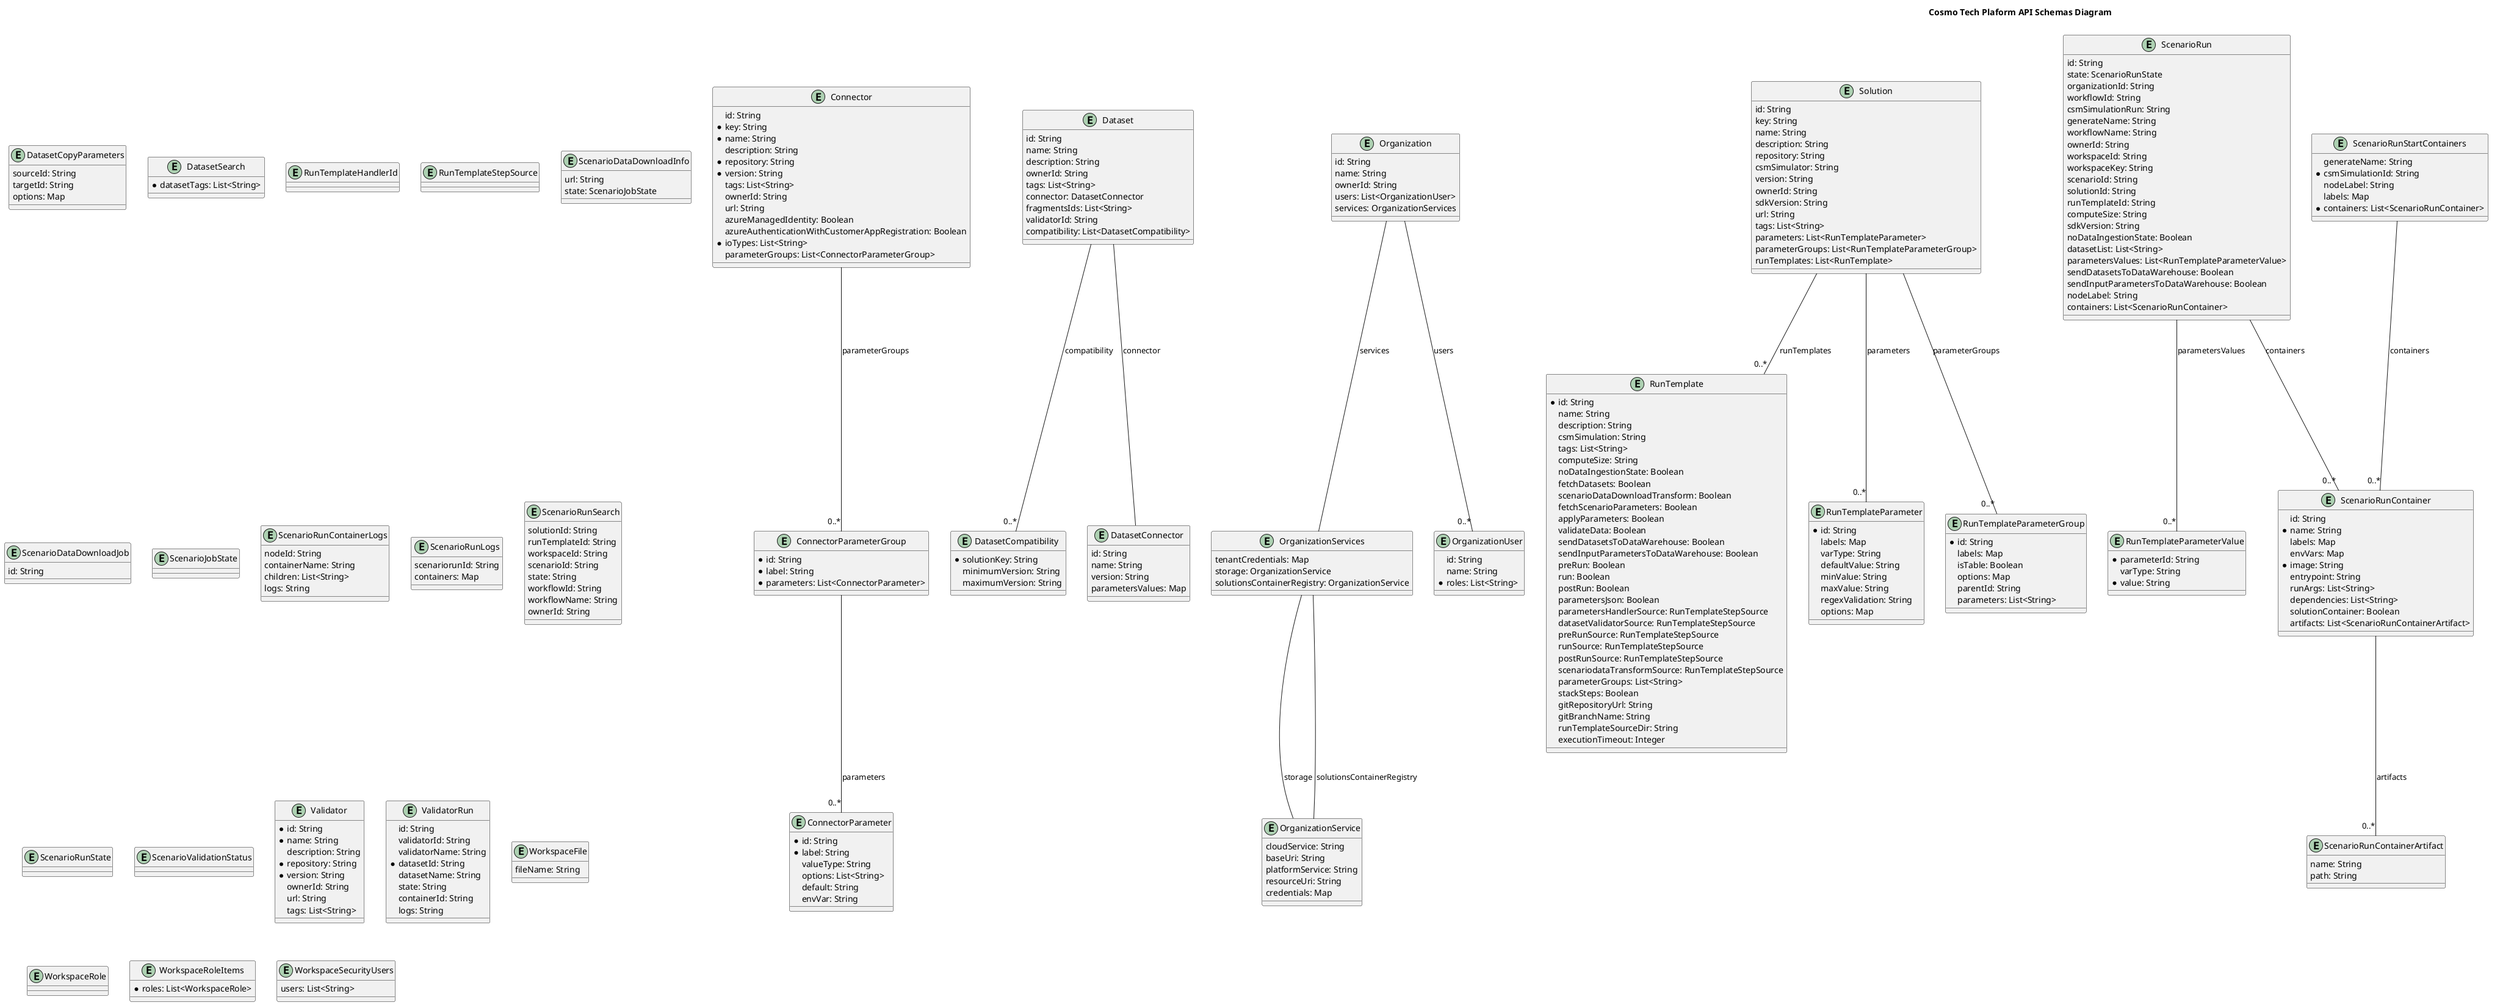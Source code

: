 @startuml

title Cosmo Tech Plaform API Schemas Diagram

entity Connector {
    id: String
    * key: String
    * name: String
    description: String
    * repository: String
    * version: String
    tags: List<String>
    ownerId: String
    url: String
    azureManagedIdentity: Boolean
    azureAuthenticationWithCustomerAppRegistration: Boolean
    * ioTypes: List<String>
    parameterGroups: List<ConnectorParameterGroup>
}

entity ConnectorParameter {
    * id: String
    * label: String
    valueType: String
    options: List<String>
    default: String
    envVar: String
}

entity ConnectorParameterGroup {
    * id: String
    * label: String
    * parameters: List<ConnectorParameter>
}

entity Dataset {
    id: String
    name: String
    description: String
    ownerId: String
    tags: List<String>
    connector: DatasetConnector
    fragmentsIds: List<String>
    validatorId: String
    compatibility: List<DatasetCompatibility>
}

entity DatasetCompatibility {
    * solutionKey: String
    minimumVersion: String
    maximumVersion: String
}

entity DatasetConnector {
    id: String
    name: String
    version: String
    parametersValues: Map
}

entity DatasetCopyParameters {
    sourceId: String
    targetId: String
    options: Map
}

entity DatasetSearch {
    * datasetTags: List<String>
}

entity Organization {
    id: String
    name: String
    ownerId: String
    users: List<OrganizationUser>
    services: OrganizationServices
}

entity OrganizationService {
    cloudService: String
    baseUri: String
    platformService: String
    resourceUri: String
    credentials: Map
}

entity OrganizationServices {
    tenantCredentials: Map
    storage: OrganizationService
    solutionsContainerRegistry: OrganizationService
}

entity OrganizationUser {
    id: String
    name: String
    * roles: List<String>
}

entity RunTemplate {
    * id: String
    name: String
    description: String
    csmSimulation: String
    tags: List<String>
    computeSize: String
    noDataIngestionState: Boolean
    fetchDatasets: Boolean
    scenarioDataDownloadTransform: Boolean
    fetchScenarioParameters: Boolean
    applyParameters: Boolean
    validateData: Boolean
    sendDatasetsToDataWarehouse: Boolean
    sendInputParametersToDataWarehouse: Boolean
    preRun: Boolean
    run: Boolean
    postRun: Boolean
    parametersJson: Boolean
    parametersHandlerSource: RunTemplateStepSource
    datasetValidatorSource: RunTemplateStepSource
    preRunSource: RunTemplateStepSource
    runSource: RunTemplateStepSource
    postRunSource: RunTemplateStepSource
    scenariodataTransformSource: RunTemplateStepSource
    parameterGroups: List<String>
    stackSteps: Boolean
    gitRepositoryUrl: String
    gitBranchName: String
    runTemplateSourceDir: String
    executionTimeout: Integer
}

entity RunTemplateHandlerId {
}

entity RunTemplateParameter {
    * id: String
    labels: Map
    varType: String
    defaultValue: String
    minValue: String
    maxValue: String
    regexValidation: String
    options: Map
}

entity RunTemplateParameterGroup {
    * id: String
    labels: Map
    isTable: Boolean
    options: Map
    parentId: String
    parameters: List<String>
}

entity RunTemplateParameterValue {
    * parameterId: String
    varType: String
    * value: String
}

entity RunTemplateStepSource {
}

entity Scenario {
    id: String
    name: String
    description: String
    tags: List<String>
    parentId: String
    ownerId: String
    rootId: String
    solutionId: String
    runTemplateId: String
    workspaceId: String
    users: List<ScenarioUser>
    state: ScenarioJobState
    creationDate: Date
    lastUpdate: Date
    ownerName: String
    solutionName: String
    runTemplateName: String
    datasetList: List<String>
    parametersValues: List<ScenarioRunTemplateParameterValue>
    lastRun: ScenarioLastRun
    parentLastRun: ScenarioLastRun
    rootLastRun: ScenarioLastRun
    validationStatus: ScenarioValidationStatus
}

entity ScenarioChangedParameterValue {
    parameterId: String
    varType: String
    value: String
    comparedValue: String
}

entity ScenarioComparisonResult {
    scenarioId: String
    comparedScenarioId: String
    changedValues: List<ScenarioChangedParameterValue>
}

entity ScenarioDataDownloadInfo {
    url: String
    state: ScenarioJobState
}

entity ScenarioDataDownloadJob {
    id: String
}

entity ScenarioJobState {
}

entity ScenarioLastRun {
    scenarioRunId: String
    csmSimulationRun: String
    workflowId: String
    workflowName: String
}

entity ScenarioRun {
    id: String
    state: ScenarioRunState
    organizationId: String
    workflowId: String
    csmSimulationRun: String
    generateName: String
    workflowName: String
    ownerId: String
    workspaceId: String
    workspaceKey: String
    scenarioId: String
    solutionId: String
    runTemplateId: String
    computeSize: String
    sdkVersion: String
    noDataIngestionState: Boolean
    datasetList: List<String>
    parametersValues: List<RunTemplateParameterValue>
    sendDatasetsToDataWarehouse: Boolean
    sendInputParametersToDataWarehouse: Boolean
    nodeLabel: String
    containers: List<ScenarioRunContainer>
}

entity ScenarioRunContainer {
    id: String
    * name: String
    labels: Map
    envVars: Map
    * image: String
    entrypoint: String
    runArgs: List<String>
    dependencies: List<String>
    solutionContainer: Boolean
    artifacts: List<ScenarioRunContainerArtifact>
}

entity ScenarioRunContainerArtifact {
    name: String
    path: String
}

entity ScenarioRunContainerLogs {
    nodeId: String
    containerName: String
    children: List<String>
    logs: String
}

entity ScenarioRunLogs {
    scenariorunId: String
    containers: Map
}

entity ScenarioRunSearch {
    solutionId: String
    runTemplateId: String
    workspaceId: String
    scenarioId: String
    state: String
    workflowId: String
    workflowName: String
    ownerId: String
}

entity ScenarioRunStartContainers {
    generateName: String
    * csmSimulationId: String
    nodeLabel: String
    labels: Map
    * containers: List<ScenarioRunContainer>
}

entity ScenarioRunState {
}

entity ScenarioRunStatus {
    id: String
    organizationId: String
    workflowId: String
    workflowName: String
    startTime: String
    endTime: String
    phase: String
    progress: String
    message: String
    estimatedDuration: Integer
    nodes: List<ScenarioRunStatusNode>
    state: ScenarioRunState
}

entity ScenarioRunStatusNode {
    id: String
    name: String
    containerName: String
    estimatedDuration: Integer
    hostNodeName: String
    message: String
    phase: String
    progress: String
    startTime: String
    endTime: String
}

entity ScenarioRunTemplateParameterValue {
    * parameterId: String
    varType: String
    * value: String
    isInherited: Boolean
}

entity ScenarioUser {
    * id: String
    name: String
    * roles: List<String>
}

entity ScenarioValidationStatus {
}

entity Solution {
    id: String
    key: String
    name: String
    description: String
    repository: String
    csmSimulator: String
    version: String
    ownerId: String
    sdkVersion: String
    url: String
    tags: List<String>
    parameters: List<RunTemplateParameter>
    parameterGroups: List<RunTemplateParameterGroup>
    runTemplates: List<RunTemplate>
}

entity User {
    id: String
    name: String
    platformRoles: List<String>
    organizations: List<UserOrganization>
}

entity UserOrganization {
    id: String
    name: String
    roles: List<String>
    workspaces: List<UserWorkspace>
}

entity UserWorkspace {
    id: String
    name: String
    roles: List<String>
}

entity Validator {
    * id: String
    * name: String
    description: String
    * repository: String
    * version: String
    ownerId: String
    url: String
    tags: List<String>
}

entity ValidatorRun {
    id: String
    validatorId: String
    validatorName: String
    * datasetId: String
    datasetName: String
    state: String
    containerId: String
    logs: String
}

entity Workspace {
    id: String
    * key: String
    * name: String
    description: String
    version: String
    tags: List<String>
    ownerId: String
    * solution: WorkspaceSolution
    webApp: WorkspaceWebApp
    sendInputToDataWarehouse: Boolean
    useDedicatedEventHubNamespace: Boolean
    sendScenarioMetadataToEventHub: Boolean
    security: WorkspaceSecurity
}

entity WorkspaceAccessControl {
    * id: String
    * roles: List<WorkspaceRole>
}

entity WorkspaceAccessControlWithPermissions {
    permissions: List<String>
}

entity WorkspaceFile {
    fileName: String
}

entity WorkspaceRole {
}

entity WorkspaceRoleItems {
    * roles: List<WorkspaceRole>
}

entity WorkspaceSecurity {
    default: List<WorkspaceRole>
    accessControlList: Map
}

entity WorkspaceSecurityUsers {
    users: List<String>
}

entity WorkspaceSolution {
    solutionId: String
    runTemplateFilter: List<String>
    defaultRunTemplateDataset: Map
}

entity WorkspaceWebApp {
    * url: String
    iframes: Map
    options: Map
}

WorkspaceAccessControl <|--- WorkspaceAccessControlWithPermissions

ScenarioRunContainer -- "0..*" ScenarioRunContainerArtifact : artifacts
ConnectorParameterGroup -- "0..*" ConnectorParameter : parameters
OrganizationServices -- OrganizationService : storage
OrganizationServices -- OrganizationService : solutionsContainerRegistry
Scenario -- "0..*" ScenarioUser : users
Scenario -- "0..*" ScenarioRunTemplateParameterValue : parametersValues
Scenario -- ScenarioLastRun : lastRun
Scenario -- ScenarioLastRun : parentLastRun
Scenario -- ScenarioLastRun : rootLastRun
ScenarioRun -- "0..*" RunTemplateParameterValue : parametersValues
ScenarioRun -- "0..*" ScenarioRunContainer : containers
ScenarioRunStatus -- "0..*" ScenarioRunStatusNode : nodes
Connector -- "0..*" ConnectorParameterGroup : parameterGroups
Organization -- "0..*" OrganizationUser : users
Organization -- OrganizationServices : services
User -- "0..*" UserOrganization : organizations
UserOrganization -- "0..*" UserWorkspace : workspaces
Solution -- "0..*" RunTemplateParameter : parameters
Solution -- "0..*" RunTemplateParameterGroup : parameterGroups
Solution -- "0..*" RunTemplate : runTemplates
ScenarioComparisonResult -- "0..*" ScenarioChangedParameterValue : changedValues
Dataset -- DatasetConnector : connector
Dataset -- "0..*" DatasetCompatibility : compatibility
ScenarioRunStartContainers -- "0..*" ScenarioRunContainer : containers
Workspace -- WorkspaceSolution : solution
Workspace -- WorkspaceWebApp : webApp
Workspace -- WorkspaceSecurity : security

@enduml